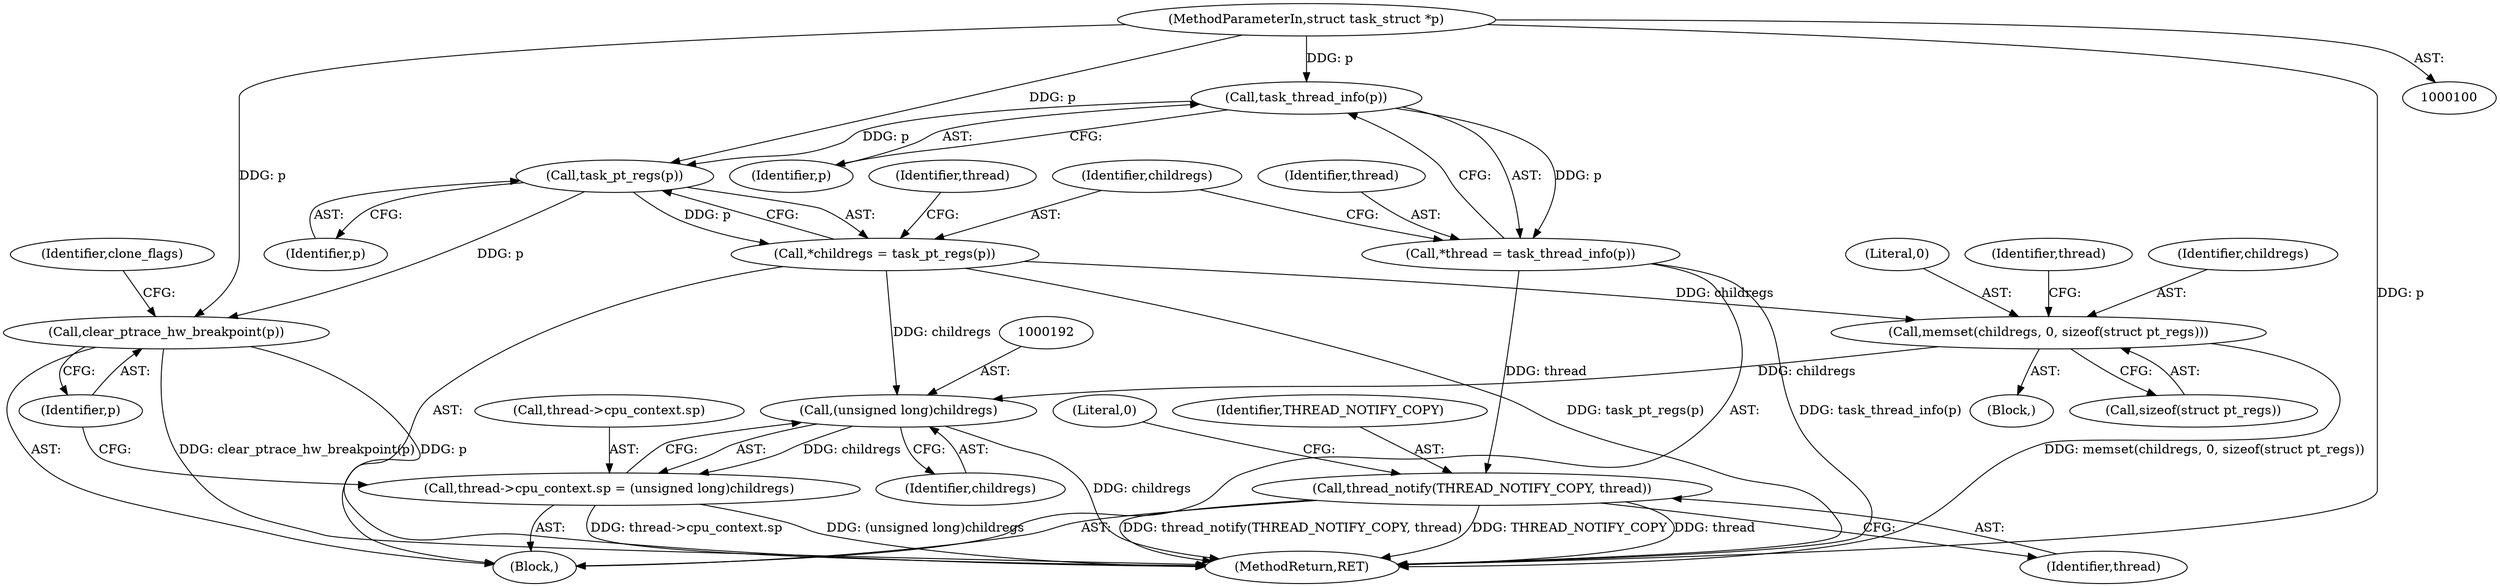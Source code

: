 digraph "0_linux_a4780adeefd042482f624f5e0d577bf9cdcbb760@API" {
"1000109" [label="(Call,task_thread_info(p))"];
"1000104" [label="(MethodParameterIn,struct task_struct *p)"];
"1000107" [label="(Call,*thread = task_thread_info(p))"];
"1000216" [label="(Call,thread_notify(THREAD_NOTIFY_COPY, thread))"];
"1000114" [label="(Call,task_pt_regs(p))"];
"1000112" [label="(Call,*childregs = task_pt_regs(p))"];
"1000152" [label="(Call,memset(childregs, 0, sizeof(struct pt_regs)))"];
"1000191" [label="(Call,(unsigned long)childregs)"];
"1000185" [label="(Call,thread->cpu_context.sp = (unsigned long)childregs)"];
"1000194" [label="(Call,clear_ptrace_hw_breakpoint(p))"];
"1000218" [label="(Identifier,thread)"];
"1000109" [label="(Call,task_thread_info(p))"];
"1000194" [label="(Call,clear_ptrace_hw_breakpoint(p))"];
"1000154" [label="(Literal,0)"];
"1000112" [label="(Call,*childregs = task_pt_regs(p))"];
"1000217" [label="(Identifier,THREAD_NOTIFY_COPY)"];
"1000115" [label="(Identifier,p)"];
"1000193" [label="(Identifier,childregs)"];
"1000186" [label="(Call,thread->cpu_context.sp)"];
"1000114" [label="(Call,task_pt_regs(p))"];
"1000110" [label="(Identifier,p)"];
"1000113" [label="(Identifier,childregs)"];
"1000104" [label="(MethodParameterIn,struct task_struct *p)"];
"1000155" [label="(Call,sizeof(struct pt_regs))"];
"1000119" [label="(Identifier,thread)"];
"1000198" [label="(Identifier,clone_flags)"];
"1000160" [label="(Identifier,thread)"];
"1000152" [label="(Call,memset(childregs, 0, sizeof(struct pt_regs)))"];
"1000153" [label="(Identifier,childregs)"];
"1000105" [label="(Block,)"];
"1000220" [label="(Literal,0)"];
"1000221" [label="(MethodReturn,RET)"];
"1000151" [label="(Block,)"];
"1000195" [label="(Identifier,p)"];
"1000107" [label="(Call,*thread = task_thread_info(p))"];
"1000185" [label="(Call,thread->cpu_context.sp = (unsigned long)childregs)"];
"1000108" [label="(Identifier,thread)"];
"1000191" [label="(Call,(unsigned long)childregs)"];
"1000216" [label="(Call,thread_notify(THREAD_NOTIFY_COPY, thread))"];
"1000109" -> "1000107"  [label="AST: "];
"1000109" -> "1000110"  [label="CFG: "];
"1000110" -> "1000109"  [label="AST: "];
"1000107" -> "1000109"  [label="CFG: "];
"1000109" -> "1000107"  [label="DDG: p"];
"1000104" -> "1000109"  [label="DDG: p"];
"1000109" -> "1000114"  [label="DDG: p"];
"1000104" -> "1000100"  [label="AST: "];
"1000104" -> "1000221"  [label="DDG: p"];
"1000104" -> "1000114"  [label="DDG: p"];
"1000104" -> "1000194"  [label="DDG: p"];
"1000107" -> "1000105"  [label="AST: "];
"1000108" -> "1000107"  [label="AST: "];
"1000113" -> "1000107"  [label="CFG: "];
"1000107" -> "1000221"  [label="DDG: task_thread_info(p)"];
"1000107" -> "1000216"  [label="DDG: thread"];
"1000216" -> "1000105"  [label="AST: "];
"1000216" -> "1000218"  [label="CFG: "];
"1000217" -> "1000216"  [label="AST: "];
"1000218" -> "1000216"  [label="AST: "];
"1000220" -> "1000216"  [label="CFG: "];
"1000216" -> "1000221"  [label="DDG: thread_notify(THREAD_NOTIFY_COPY, thread)"];
"1000216" -> "1000221"  [label="DDG: THREAD_NOTIFY_COPY"];
"1000216" -> "1000221"  [label="DDG: thread"];
"1000114" -> "1000112"  [label="AST: "];
"1000114" -> "1000115"  [label="CFG: "];
"1000115" -> "1000114"  [label="AST: "];
"1000112" -> "1000114"  [label="CFG: "];
"1000114" -> "1000112"  [label="DDG: p"];
"1000114" -> "1000194"  [label="DDG: p"];
"1000112" -> "1000105"  [label="AST: "];
"1000113" -> "1000112"  [label="AST: "];
"1000119" -> "1000112"  [label="CFG: "];
"1000112" -> "1000221"  [label="DDG: task_pt_regs(p)"];
"1000112" -> "1000152"  [label="DDG: childregs"];
"1000112" -> "1000191"  [label="DDG: childregs"];
"1000152" -> "1000151"  [label="AST: "];
"1000152" -> "1000155"  [label="CFG: "];
"1000153" -> "1000152"  [label="AST: "];
"1000154" -> "1000152"  [label="AST: "];
"1000155" -> "1000152"  [label="AST: "];
"1000160" -> "1000152"  [label="CFG: "];
"1000152" -> "1000221"  [label="DDG: memset(childregs, 0, sizeof(struct pt_regs))"];
"1000152" -> "1000191"  [label="DDG: childregs"];
"1000191" -> "1000185"  [label="AST: "];
"1000191" -> "1000193"  [label="CFG: "];
"1000192" -> "1000191"  [label="AST: "];
"1000193" -> "1000191"  [label="AST: "];
"1000185" -> "1000191"  [label="CFG: "];
"1000191" -> "1000221"  [label="DDG: childregs"];
"1000191" -> "1000185"  [label="DDG: childregs"];
"1000185" -> "1000105"  [label="AST: "];
"1000186" -> "1000185"  [label="AST: "];
"1000195" -> "1000185"  [label="CFG: "];
"1000185" -> "1000221"  [label="DDG: thread->cpu_context.sp"];
"1000185" -> "1000221"  [label="DDG: (unsigned long)childregs"];
"1000194" -> "1000105"  [label="AST: "];
"1000194" -> "1000195"  [label="CFG: "];
"1000195" -> "1000194"  [label="AST: "];
"1000198" -> "1000194"  [label="CFG: "];
"1000194" -> "1000221"  [label="DDG: clear_ptrace_hw_breakpoint(p)"];
"1000194" -> "1000221"  [label="DDG: p"];
}
